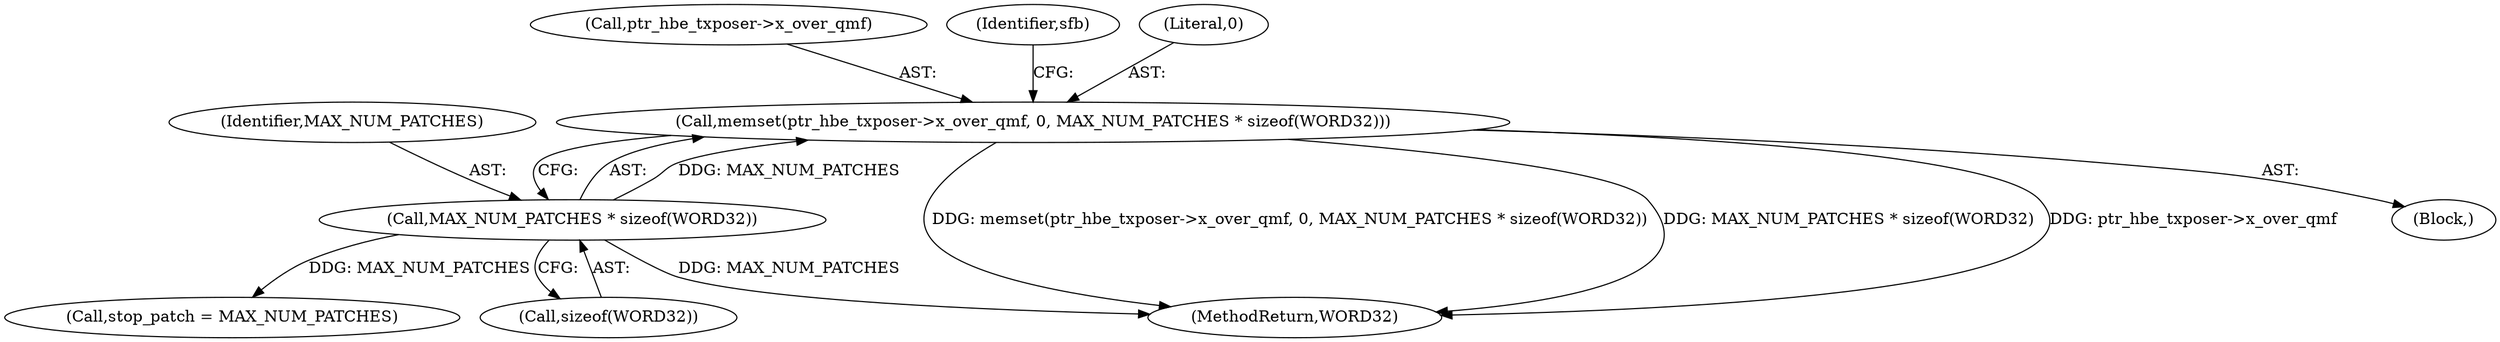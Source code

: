 digraph "0_Android_04e8cd58f075bec5892e369c8deebca9c67e855c_4@API" {
"1000420" [label="(Call,memset(ptr_hbe_txposer->x_over_qmf, 0, MAX_NUM_PATCHES * sizeof(WORD32)))"];
"1000425" [label="(Call,MAX_NUM_PATCHES * sizeof(WORD32))"];
"1000435" [label="(Call,stop_patch = MAX_NUM_PATCHES)"];
"1000421" [label="(Call,ptr_hbe_txposer->x_over_qmf)"];
"1000425" [label="(Call,MAX_NUM_PATCHES * sizeof(WORD32))"];
"1000591" [label="(MethodReturn,WORD32)"];
"1000427" [label="(Call,sizeof(WORD32))"];
"1000420" [label="(Call,memset(ptr_hbe_txposer->x_over_qmf, 0, MAX_NUM_PATCHES * sizeof(WORD32)))"];
"1000426" [label="(Identifier,MAX_NUM_PATCHES)"];
"1000430" [label="(Identifier,sfb)"];
"1000424" [label="(Literal,0)"];
"1000114" [label="(Block,)"];
"1000420" -> "1000114"  [label="AST: "];
"1000420" -> "1000425"  [label="CFG: "];
"1000421" -> "1000420"  [label="AST: "];
"1000424" -> "1000420"  [label="AST: "];
"1000425" -> "1000420"  [label="AST: "];
"1000430" -> "1000420"  [label="CFG: "];
"1000420" -> "1000591"  [label="DDG: memset(ptr_hbe_txposer->x_over_qmf, 0, MAX_NUM_PATCHES * sizeof(WORD32))"];
"1000420" -> "1000591"  [label="DDG: MAX_NUM_PATCHES * sizeof(WORD32)"];
"1000420" -> "1000591"  [label="DDG: ptr_hbe_txposer->x_over_qmf"];
"1000425" -> "1000420"  [label="DDG: MAX_NUM_PATCHES"];
"1000425" -> "1000427"  [label="CFG: "];
"1000426" -> "1000425"  [label="AST: "];
"1000427" -> "1000425"  [label="AST: "];
"1000425" -> "1000591"  [label="DDG: MAX_NUM_PATCHES"];
"1000425" -> "1000435"  [label="DDG: MAX_NUM_PATCHES"];
}
